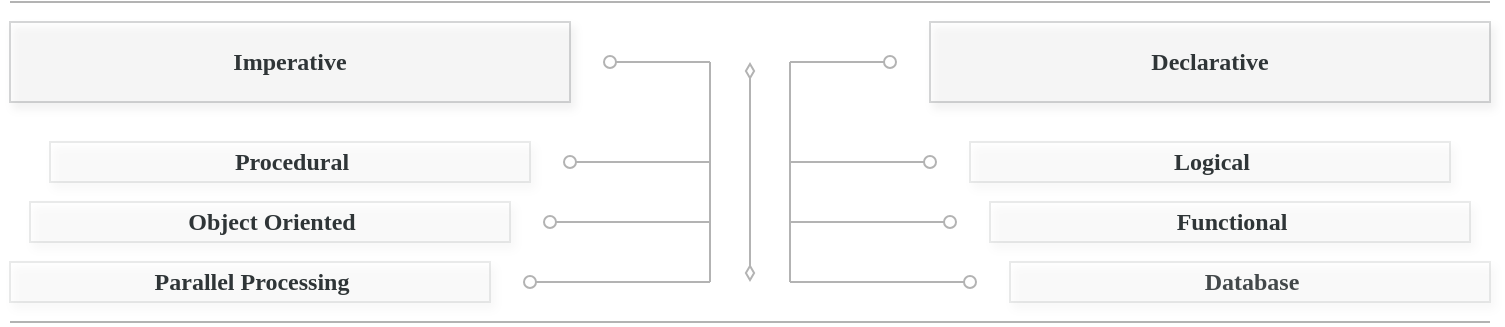 <mxfile version="13.9.9" type="device"><diagram id="C0gNBA2o-a5sOK-KLLR6" name="Page-1"><mxGraphModel dx="1072" dy="832" grid="0" gridSize="10" guides="1" tooltips="1" connect="1" arrows="1" fold="1" page="1" pageScale="1" pageWidth="827" pageHeight="1169" math="0" shadow="0"><root><mxCell id="0"/><mxCell id="1" parent="0"/><mxCell id="n8hKqAgcGm9LZDjt_Guq-16" value="" style="rounded=0;whiteSpace=wrap;html=1;fontFamily=Lucida Console;strokeColor=#2F3537;opacity=10;fillColor=#FFFFFF;shadow=1;fontColor=#2F3537;" vertex="1" parent="1"><mxGeometry x="50" y="170" width="240" height="20" as="geometry"/></mxCell><mxCell id="n8hKqAgcGm9LZDjt_Guq-15" value="" style="rounded=0;whiteSpace=wrap;html=1;fontFamily=Lucida Console;strokeColor=#2F3537;opacity=10;fillColor=#FFFFFF;shadow=1;fontColor=#2F3537;" vertex="1" parent="1"><mxGeometry x="60" y="140" width="240" height="20" as="geometry"/></mxCell><mxCell id="n8hKqAgcGm9LZDjt_Guq-11" value="" style="rounded=0;whiteSpace=wrap;html=1;fontFamily=Lucida Console;strokeColor=#2F3537;opacity=10;fillColor=#FFFFFF;shadow=1;fontColor=#2F3537;" vertex="1" parent="1"><mxGeometry x="70" y="110" width="240" height="20" as="geometry"/></mxCell><mxCell id="n8hKqAgcGm9LZDjt_Guq-12" value="" style="rounded=0;whiteSpace=wrap;html=1;fontFamily=Lucida Console;strokeColor=#2F3537;opacity=10;fillColor=#FFFFFF;shadow=1;fontColor=#2F3537;" vertex="1" parent="1"><mxGeometry x="530" y="110" width="240" height="20" as="geometry"/></mxCell><mxCell id="n8hKqAgcGm9LZDjt_Guq-13" value="" style="rounded=0;whiteSpace=wrap;html=1;fontFamily=Lucida Console;strokeColor=#2F3537;opacity=10;fillColor=#FFFFFF;shadow=1;fontColor=#2F3537;" vertex="1" parent="1"><mxGeometry x="540" y="140" width="240" height="20" as="geometry"/></mxCell><mxCell id="n8hKqAgcGm9LZDjt_Guq-26" value="Database" style="text;html=1;strokeColor=none;fillColor=none;align=center;verticalAlign=middle;whiteSpace=wrap;rounded=0;fontFamily=Fira Code;fontSource=https%3A%2F%2Ffonts.googleapis.com%2Fcss2%3Ffamily%3DFira%2BCode%3Awght%40300%26display%3Dswap';fontColor=#2F3537;fontStyle=1" vertex="1" parent="1"><mxGeometry x="552" y="170" width="238" height="20" as="geometry"/></mxCell><mxCell id="n8hKqAgcGm9LZDjt_Guq-27" value="Functional" style="text;html=1;strokeColor=none;fillColor=none;align=center;verticalAlign=middle;whiteSpace=wrap;rounded=0;fontFamily=Fira Code;fontSource=https%3A%2F%2Ffonts.googleapis.com%2Fcss2%3Ffamily%3DFira%2BCode%3Awght%40300%26display%3Dswap';fontColor=#2F3537;fontStyle=1" vertex="1" parent="1"><mxGeometry x="542" y="140" width="238" height="20" as="geometry"/></mxCell><mxCell id="n8hKqAgcGm9LZDjt_Guq-28" value="Logical" style="text;html=1;strokeColor=none;fillColor=none;align=center;verticalAlign=middle;whiteSpace=wrap;rounded=0;fontFamily=Fira Code;fontSource=https%3A%2F%2Ffonts.googleapis.com%2Fcss2%3Ffamily%3DFira%2BCode%3Awght%40300%26display%3Dswap';fontColor=#2F3537;fontStyle=1" vertex="1" parent="1"><mxGeometry x="532" y="110" width="238" height="20" as="geometry"/></mxCell><mxCell id="n8hKqAgcGm9LZDjt_Guq-25" value="Parallel Processing" style="text;html=1;strokeColor=none;fillColor=none;align=center;verticalAlign=middle;whiteSpace=wrap;rounded=0;fontFamily=Fira Code;fontSource=https%3A%2F%2Ffonts.googleapis.com%2Fcss2%3Ffamily%3DFira%2BCode%3Awght%40300%26display%3Dswap';fontColor=#2F3537;fontStyle=1" vertex="1" parent="1"><mxGeometry x="52" y="170" width="238" height="20" as="geometry"/></mxCell><mxCell id="n8hKqAgcGm9LZDjt_Guq-24" value="Object Oriented" style="text;html=1;strokeColor=none;fillColor=none;align=center;verticalAlign=middle;whiteSpace=wrap;rounded=0;fontFamily=Fira Code;fontSource=https%3A%2F%2Ffonts.googleapis.com%2Fcss2%3Ffamily%3DFira%2BCode%3Awght%40300%26display%3Dswap';fontColor=#2F3537;fontStyle=1" vertex="1" parent="1"><mxGeometry x="62" y="140" width="238" height="20" as="geometry"/></mxCell><mxCell id="n8hKqAgcGm9LZDjt_Guq-23" value="Procedural" style="text;html=1;strokeColor=none;fillColor=none;align=center;verticalAlign=middle;whiteSpace=wrap;rounded=0;fontFamily=Fira Code;fontSource=https%3A%2F%2Ffonts.googleapis.com%2Fcss2%3Ffamily%3DFira%2BCode%3Awght%40300%26display%3Dswap';fontColor=#2F3537;fontStyle=1" vertex="1" parent="1"><mxGeometry x="71" y="110" width="240" height="20" as="geometry"/></mxCell><mxCell id="n8hKqAgcGm9LZDjt_Guq-3" value="" style="rounded=0;whiteSpace=wrap;html=1;fontFamily=Lucida Console;strokeColor=#2F3537;opacity=20;fillColor=#FFFFFF;shadow=1;fontColor=#2F3537;" vertex="1" parent="1"><mxGeometry x="50" y="50" width="280" height="40" as="geometry"/></mxCell><mxCell id="n8hKqAgcGm9LZDjt_Guq-1" value="" style="endArrow=none;html=1;fontColor=#B3B3B3;strokeColor=#B3B3B3;" edge="1" parent="1"><mxGeometry width="50" height="50" relative="1" as="geometry"><mxPoint x="50" y="40" as="sourcePoint"/><mxPoint x="790" y="40" as="targetPoint"/></mxGeometry></mxCell><mxCell id="n8hKqAgcGm9LZDjt_Guq-2" value="Imperative" style="text;html=1;strokeColor=none;fillColor=none;align=center;verticalAlign=middle;whiteSpace=wrap;rounded=0;fontFamily=Fira Code;fontSource=https%3A%2F%2Ffonts.googleapis.com%2Fcss2%3Ffamily%3DFira%2BCode%3Awght%40300%26display%3Dswap';fontColor=#2F3537;fontStyle=1" vertex="1" parent="1"><mxGeometry x="155" y="60" width="70" height="20" as="geometry"/></mxCell><mxCell id="n8hKqAgcGm9LZDjt_Guq-4" value="" style="rounded=0;whiteSpace=wrap;html=1;fontFamily=Lucida Console;strokeColor=#2F3537;opacity=20;fillColor=#FFFFFF;shadow=1;fontColor=#2F3537;" vertex="1" parent="1"><mxGeometry x="510" y="50" width="280" height="40" as="geometry"/></mxCell><mxCell id="n8hKqAgcGm9LZDjt_Guq-6" value="Declarative" style="text;html=1;strokeColor=none;fillColor=none;align=center;verticalAlign=middle;whiteSpace=wrap;rounded=0;fontFamily=Fira Code;fontSource=https%3A%2F%2Ffonts.googleapis.com%2Fcss2%3Ffamily%3DFira%2BCode%3Awght%40300%26display%3Dswap';fontColor=#2F3537;fontStyle=1" vertex="1" parent="1"><mxGeometry x="615" y="60" width="70" height="20" as="geometry"/></mxCell><mxCell id="n8hKqAgcGm9LZDjt_Guq-7" value="" style="endArrow=none;html=1;fontColor=#B3B3B3;strokeColor=#B3B3B3;startArrow=oval;startFill=0;" edge="1" parent="1"><mxGeometry width="50" height="50" relative="1" as="geometry"><mxPoint x="350" y="70" as="sourcePoint"/><mxPoint x="400" y="70" as="targetPoint"/></mxGeometry></mxCell><mxCell id="n8hKqAgcGm9LZDjt_Guq-8" value="" style="endArrow=none;html=1;fontColor=#B3B3B3;strokeColor=#B3B3B3;" edge="1" parent="1"><mxGeometry width="50" height="50" relative="1" as="geometry"><mxPoint x="400" y="180" as="sourcePoint"/><mxPoint x="400" y="70" as="targetPoint"/></mxGeometry></mxCell><mxCell id="n8hKqAgcGm9LZDjt_Guq-9" value="" style="endArrow=oval;html=1;fontColor=#B3B3B3;strokeColor=#B3B3B3;endFill=0;" edge="1" parent="1"><mxGeometry width="50" height="50" relative="1" as="geometry"><mxPoint x="440" y="70" as="sourcePoint"/><mxPoint x="490" y="70" as="targetPoint"/></mxGeometry></mxCell><mxCell id="n8hKqAgcGm9LZDjt_Guq-10" value="" style="endArrow=none;html=1;fontColor=#B3B3B3;strokeColor=#B3B3B3;" edge="1" parent="1"><mxGeometry width="50" height="50" relative="1" as="geometry"><mxPoint x="440" y="180" as="sourcePoint"/><mxPoint x="440" y="70" as="targetPoint"/></mxGeometry></mxCell><mxCell id="n8hKqAgcGm9LZDjt_Guq-14" value="" style="rounded=0;whiteSpace=wrap;html=1;fontFamily=Lucida Console;strokeColor=#2F3537;opacity=10;fillColor=#FFFFFF;shadow=1;fontColor=#2F3537;" vertex="1" parent="1"><mxGeometry x="550" y="170" width="240" height="20" as="geometry"/></mxCell><mxCell id="n8hKqAgcGm9LZDjt_Guq-17" value="" style="endArrow=none;html=1;fontColor=#B3B3B3;strokeColor=#B3B3B3;startArrow=oval;startFill=0;" edge="1" parent="1"><mxGeometry width="50" height="50" relative="1" as="geometry"><mxPoint x="330" y="120" as="sourcePoint"/><mxPoint x="400" y="120" as="targetPoint"/></mxGeometry></mxCell><mxCell id="n8hKqAgcGm9LZDjt_Guq-18" value="" style="endArrow=oval;html=1;fontColor=#B3B3B3;strokeColor=#B3B3B3;endFill=0;" edge="1" parent="1"><mxGeometry width="50" height="50" relative="1" as="geometry"><mxPoint x="440" y="120" as="sourcePoint"/><mxPoint x="510" y="120" as="targetPoint"/></mxGeometry></mxCell><mxCell id="n8hKqAgcGm9LZDjt_Guq-19" value="" style="endArrow=oval;html=1;fontColor=#B3B3B3;strokeColor=#B3B3B3;endFill=0;" edge="1" parent="1"><mxGeometry width="50" height="50" relative="1" as="geometry"><mxPoint x="440" y="150" as="sourcePoint"/><mxPoint x="520" y="150" as="targetPoint"/></mxGeometry></mxCell><mxCell id="n8hKqAgcGm9LZDjt_Guq-20" value="" style="endArrow=none;html=1;fontColor=#B3B3B3;strokeColor=#B3B3B3;startArrow=oval;startFill=0;" edge="1" parent="1"><mxGeometry width="50" height="50" relative="1" as="geometry"><mxPoint x="320" y="150" as="sourcePoint"/><mxPoint x="400" y="150" as="targetPoint"/></mxGeometry></mxCell><mxCell id="n8hKqAgcGm9LZDjt_Guq-21" value="" style="endArrow=none;html=1;fontColor=#B3B3B3;strokeColor=#B3B3B3;startArrow=oval;startFill=0;" edge="1" parent="1"><mxGeometry width="50" height="50" relative="1" as="geometry"><mxPoint x="310" y="180" as="sourcePoint"/><mxPoint x="400" y="180" as="targetPoint"/></mxGeometry></mxCell><mxCell id="n8hKqAgcGm9LZDjt_Guq-22" value="" style="endArrow=oval;html=1;fontColor=#B3B3B3;strokeColor=#B3B3B3;endFill=0;" edge="1" parent="1"><mxGeometry width="50" height="50" relative="1" as="geometry"><mxPoint x="440" y="180" as="sourcePoint"/><mxPoint x="530" y="180" as="targetPoint"/></mxGeometry></mxCell><mxCell id="n8hKqAgcGm9LZDjt_Guq-29" value="" style="endArrow=diamondThin;html=1;fontColor=#B3B3B3;strokeColor=#B3B3B3;startArrow=diamondThin;startFill=0;endFill=0;" edge="1" parent="1"><mxGeometry width="50" height="50" relative="1" as="geometry"><mxPoint x="420" y="180" as="sourcePoint"/><mxPoint x="420" y="70" as="targetPoint"/></mxGeometry></mxCell><mxCell id="n8hKqAgcGm9LZDjt_Guq-30" value="" style="endArrow=none;html=1;fontColor=#B3B3B3;strokeColor=#B3B3B3;" edge="1" parent="1"><mxGeometry width="50" height="50" relative="1" as="geometry"><mxPoint x="50" y="200" as="sourcePoint"/><mxPoint x="790" y="200" as="targetPoint"/></mxGeometry></mxCell></root></mxGraphModel></diagram></mxfile>